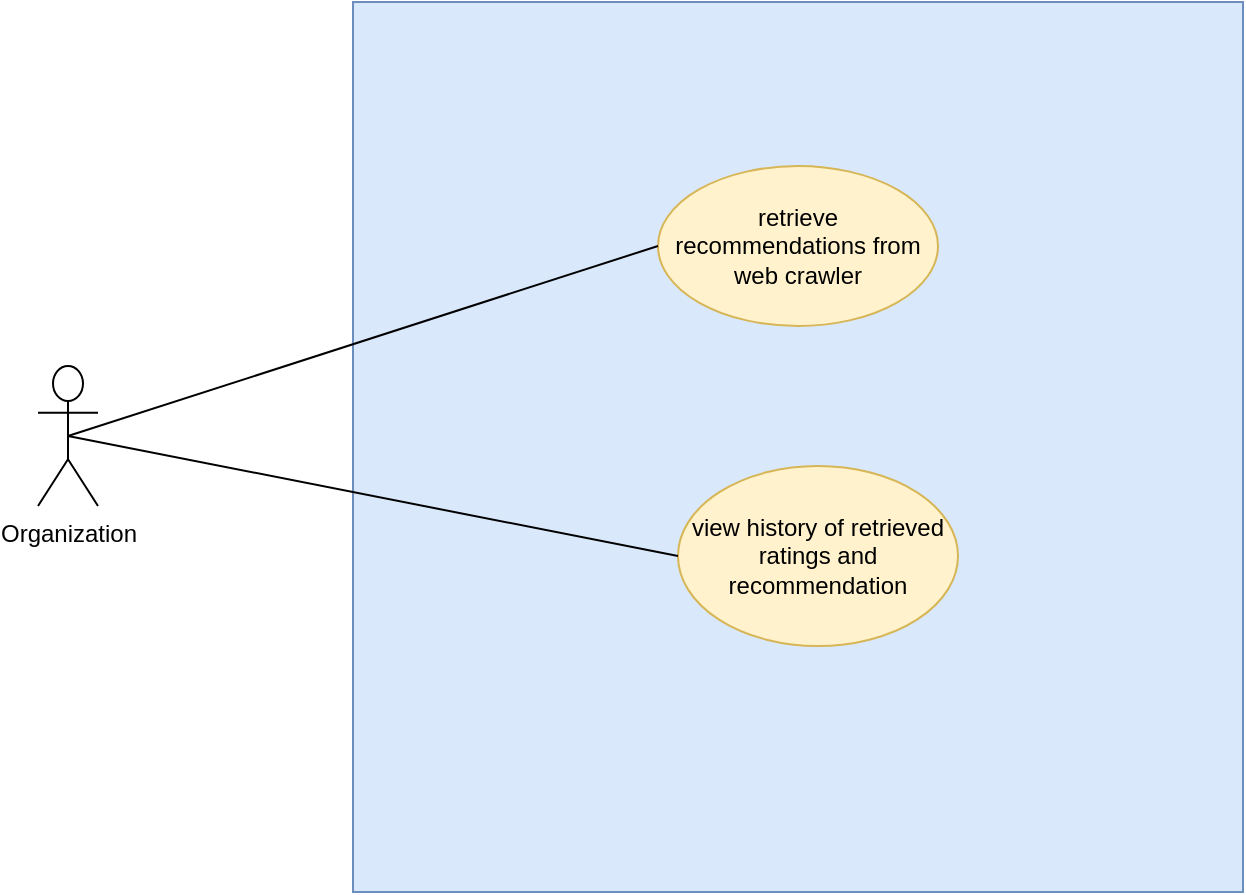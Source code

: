 <mxfile version="20.8.10" type="device"><diagram name="Page-1" id="fjwuFHZYpNOX4wre5BCR"><mxGraphModel dx="1276" dy="614" grid="1" gridSize="10" guides="1" tooltips="1" connect="1" arrows="1" fold="1" page="1" pageScale="1" pageWidth="850" pageHeight="1100" math="0" shadow="0"><root><mxCell id="0"/><mxCell id="1" parent="0"/><mxCell id="Jd3R5-ZXTsf17rILLIj6-1" value="Organization&lt;br&gt;" style="shape=umlActor;verticalLabelPosition=bottom;verticalAlign=top;html=1;outlineConnect=0;" parent="1" vertex="1"><mxGeometry x="120" y="510" width="30" height="70" as="geometry"/></mxCell><mxCell id="Jd3R5-ZXTsf17rILLIj6-3" value="" style="whiteSpace=wrap;html=1;aspect=fixed;fillColor=#dae8fc;strokeColor=#6c8ebf;" parent="1" vertex="1"><mxGeometry x="277.5" y="328" width="445" height="445" as="geometry"/></mxCell><mxCell id="Jd3R5-ZXTsf17rILLIj6-2" value="retrieve recommendations from web crawler" style="ellipse;whiteSpace=wrap;html=1;fillColor=#fff2cc;strokeColor=#d6b656;" parent="1" vertex="1"><mxGeometry x="430" y="410" width="140" height="80" as="geometry"/></mxCell><mxCell id="EdmM1rZS4--3qe9CLnAn-2" value="" style="endArrow=none;html=1;rounded=0;entryX=0.5;entryY=0.5;entryDx=0;entryDy=0;entryPerimeter=0;exitX=0;exitY=0.5;exitDx=0;exitDy=0;" parent="1" source="Jd3R5-ZXTsf17rILLIj6-2" target="Jd3R5-ZXTsf17rILLIj6-1" edge="1"><mxGeometry width="50" height="50" relative="1" as="geometry"><mxPoint x="400" y="560" as="sourcePoint"/><mxPoint x="450" y="510" as="targetPoint"/></mxGeometry></mxCell><mxCell id="hvcqBxCkx8Dy17fP0oCh-1" value="view history of retrieved ratings and recommendation" style="ellipse;whiteSpace=wrap;html=1;fillColor=#fff2cc;strokeColor=#d6b656;" parent="1" vertex="1"><mxGeometry x="440" y="560" width="140" height="90" as="geometry"/></mxCell><mxCell id="hvcqBxCkx8Dy17fP0oCh-3" value="" style="endArrow=none;html=1;rounded=0;entryX=0.5;entryY=0.5;entryDx=0;entryDy=0;entryPerimeter=0;exitX=0;exitY=0.5;exitDx=0;exitDy=0;" parent="1" source="hvcqBxCkx8Dy17fP0oCh-1" target="Jd3R5-ZXTsf17rILLIj6-1" edge="1"><mxGeometry width="50" height="50" relative="1" as="geometry"><mxPoint x="453.75" y="660" as="sourcePoint"/><mxPoint x="145" y="555" as="targetPoint"/></mxGeometry></mxCell></root></mxGraphModel></diagram></mxfile>